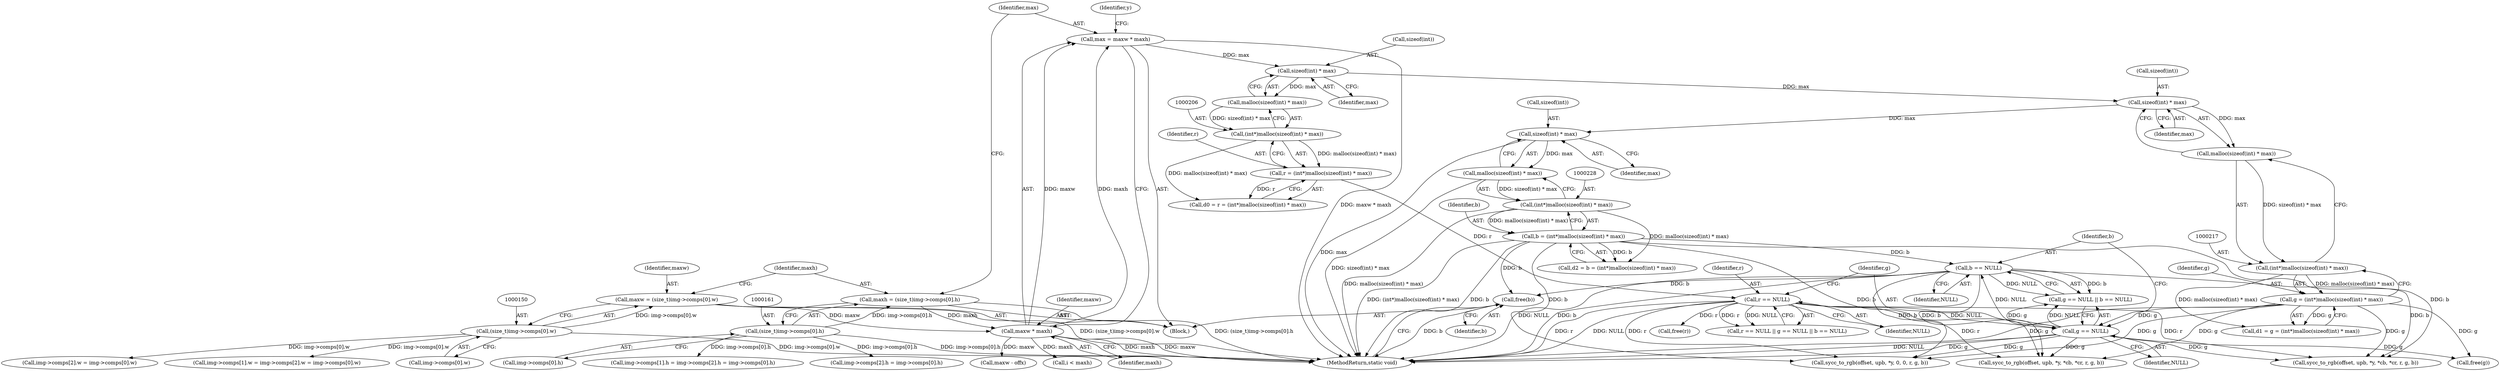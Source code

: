 digraph "0_openjpeg_15f081c89650dccee4aa4ae66f614c3fdb268767_1@API" {
"1000536" [label="(Call,free(b))"];
"1000225" [label="(Call,b = (int*)malloc(sizeof(int) * max))"];
"1000227" [label="(Call,(int*)malloc(sizeof(int) * max))"];
"1000229" [label="(Call,malloc(sizeof(int) * max))"];
"1000230" [label="(Call,sizeof(int) * max)"];
"1000219" [label="(Call,sizeof(int) * max)"];
"1000208" [label="(Call,sizeof(int) * max)"];
"1000169" [label="(Call,max = maxw * maxh)"];
"1000171" [label="(Call,maxw * maxh)"];
"1000147" [label="(Call,maxw = (size_t)img->comps[0].w)"];
"1000149" [label="(Call,(size_t)img->comps[0].w)"];
"1000158" [label="(Call,maxh = (size_t)img->comps[0].h)"];
"1000160" [label="(Call,(size_t)img->comps[0].h)"];
"1000243" [label="(Call,b == NULL)"];
"1000240" [label="(Call,g == NULL)"];
"1000214" [label="(Call,g = (int*)malloc(sizeof(int) * max))"];
"1000216" [label="(Call,(int*)malloc(sizeof(int) * max))"];
"1000218" [label="(Call,malloc(sizeof(int) * max))"];
"1000236" [label="(Call,r == NULL)"];
"1000203" [label="(Call,r = (int*)malloc(sizeof(int) * max))"];
"1000205" [label="(Call,(int*)malloc(sizeof(int) * max))"];
"1000207" [label="(Call,malloc(sizeof(int) * max))"];
"1000242" [label="(Identifier,NULL)"];
"1000175" [label="(Identifier,y)"];
"1000243" [label="(Call,b == NULL)"];
"1000464" [label="(Call,img->comps[2].h = img->comps[0].h)"];
"1000220" [label="(Call,sizeof(int))"];
"1000151" [label="(Call,img->comps[0].w)"];
"1000223" [label="(Call,d2 = b = (int*)malloc(sizeof(int) * max))"];
"1000256" [label="(Call,maxw - offx)"];
"1000212" [label="(Call,d1 = g = (int*)malloc(sizeof(int) * max))"];
"1000215" [label="(Identifier,g)"];
"1000222" [label="(Identifier,max)"];
"1000205" [label="(Call,(int*)malloc(sizeof(int) * max))"];
"1000225" [label="(Call,b = (int*)malloc(sizeof(int) * max))"];
"1000104" [label="(Block,)"];
"1000204" [label="(Identifier,r)"];
"1000171" [label="(Call,maxw * maxh)"];
"1000219" [label="(Call,sizeof(int) * max)"];
"1000538" [label="(MethodReturn,static void)"];
"1000536" [label="(Call,free(b))"];
"1000309" [label="(Call,sycc_to_rgb(offset, upb, *y, *cb, *cr, r, g, b))"];
"1000147" [label="(Call,maxw = (size_t)img->comps[0].w)"];
"1000169" [label="(Call,max = maxw * maxh)"];
"1000148" [label="(Identifier,maxw)"];
"1000160" [label="(Call,(size_t)img->comps[0].h)"];
"1000214" [label="(Call,g = (int*)malloc(sizeof(int) * max))"];
"1000216" [label="(Call,(int*)malloc(sizeof(int) * max))"];
"1000230" [label="(Call,sizeof(int) * max)"];
"1000211" [label="(Identifier,max)"];
"1000441" [label="(Call,img->comps[2].w = img->comps[0].w)"];
"1000245" [label="(Identifier,NULL)"];
"1000229" [label="(Call,malloc(sizeof(int) * max))"];
"1000240" [label="(Call,g == NULL)"];
"1000237" [label="(Identifier,r)"];
"1000207" [label="(Call,malloc(sizeof(int) * max))"];
"1000159" [label="(Identifier,maxh)"];
"1000162" [label="(Call,img->comps[0].h)"];
"1000532" [label="(Call,free(r))"];
"1000433" [label="(Call,img->comps[1].w = img->comps[2].w = img->comps[0].w)"];
"1000235" [label="(Call,r == NULL || g == NULL || b == NULL)"];
"1000275" [label="(Call,sycc_to_rgb(offset, upb, *y, 0, 0, r, g, b))"];
"1000233" [label="(Identifier,max)"];
"1000149" [label="(Call,(size_t)img->comps[0].w)"];
"1000244" [label="(Identifier,b)"];
"1000241" [label="(Identifier,g)"];
"1000203" [label="(Call,r = (int*)malloc(sizeof(int) * max))"];
"1000238" [label="(Identifier,NULL)"];
"1000201" [label="(Call,d0 = r = (int*)malloc(sizeof(int) * max))"];
"1000537" [label="(Identifier,b)"];
"1000226" [label="(Identifier,b)"];
"1000358" [label="(Call,sycc_to_rgb(offset, upb, *y, *cb, *cr, r, g, b))"];
"1000263" [label="(Call,i < maxh)"];
"1000170" [label="(Identifier,max)"];
"1000231" [label="(Call,sizeof(int))"];
"1000218" [label="(Call,malloc(sizeof(int) * max))"];
"1000173" [label="(Identifier,maxh)"];
"1000209" [label="(Call,sizeof(int))"];
"1000172" [label="(Identifier,maxw)"];
"1000208" [label="(Call,sizeof(int) * max)"];
"1000158" [label="(Call,maxh = (size_t)img->comps[0].h)"];
"1000534" [label="(Call,free(g))"];
"1000236" [label="(Call,r == NULL)"];
"1000456" [label="(Call,img->comps[1].h = img->comps[2].h = img->comps[0].h)"];
"1000239" [label="(Call,g == NULL || b == NULL)"];
"1000227" [label="(Call,(int*)malloc(sizeof(int) * max))"];
"1000536" -> "1000104"  [label="AST: "];
"1000536" -> "1000537"  [label="CFG: "];
"1000537" -> "1000536"  [label="AST: "];
"1000538" -> "1000536"  [label="CFG: "];
"1000536" -> "1000538"  [label="DDG: b"];
"1000225" -> "1000536"  [label="DDG: b"];
"1000243" -> "1000536"  [label="DDG: b"];
"1000225" -> "1000223"  [label="AST: "];
"1000225" -> "1000227"  [label="CFG: "];
"1000226" -> "1000225"  [label="AST: "];
"1000227" -> "1000225"  [label="AST: "];
"1000223" -> "1000225"  [label="CFG: "];
"1000225" -> "1000538"  [label="DDG: (int*)malloc(sizeof(int) * max)"];
"1000225" -> "1000538"  [label="DDG: b"];
"1000225" -> "1000223"  [label="DDG: b"];
"1000227" -> "1000225"  [label="DDG: malloc(sizeof(int) * max)"];
"1000225" -> "1000243"  [label="DDG: b"];
"1000225" -> "1000275"  [label="DDG: b"];
"1000225" -> "1000309"  [label="DDG: b"];
"1000225" -> "1000358"  [label="DDG: b"];
"1000227" -> "1000229"  [label="CFG: "];
"1000228" -> "1000227"  [label="AST: "];
"1000229" -> "1000227"  [label="AST: "];
"1000227" -> "1000538"  [label="DDG: malloc(sizeof(int) * max)"];
"1000227" -> "1000223"  [label="DDG: malloc(sizeof(int) * max)"];
"1000229" -> "1000227"  [label="DDG: sizeof(int) * max"];
"1000229" -> "1000230"  [label="CFG: "];
"1000230" -> "1000229"  [label="AST: "];
"1000229" -> "1000538"  [label="DDG: sizeof(int) * max"];
"1000230" -> "1000229"  [label="DDG: max"];
"1000230" -> "1000233"  [label="CFG: "];
"1000231" -> "1000230"  [label="AST: "];
"1000233" -> "1000230"  [label="AST: "];
"1000230" -> "1000538"  [label="DDG: max"];
"1000219" -> "1000230"  [label="DDG: max"];
"1000219" -> "1000218"  [label="AST: "];
"1000219" -> "1000222"  [label="CFG: "];
"1000220" -> "1000219"  [label="AST: "];
"1000222" -> "1000219"  [label="AST: "];
"1000218" -> "1000219"  [label="CFG: "];
"1000219" -> "1000218"  [label="DDG: max"];
"1000208" -> "1000219"  [label="DDG: max"];
"1000208" -> "1000207"  [label="AST: "];
"1000208" -> "1000211"  [label="CFG: "];
"1000209" -> "1000208"  [label="AST: "];
"1000211" -> "1000208"  [label="AST: "];
"1000207" -> "1000208"  [label="CFG: "];
"1000208" -> "1000207"  [label="DDG: max"];
"1000169" -> "1000208"  [label="DDG: max"];
"1000169" -> "1000104"  [label="AST: "];
"1000169" -> "1000171"  [label="CFG: "];
"1000170" -> "1000169"  [label="AST: "];
"1000171" -> "1000169"  [label="AST: "];
"1000175" -> "1000169"  [label="CFG: "];
"1000169" -> "1000538"  [label="DDG: maxw * maxh"];
"1000171" -> "1000169"  [label="DDG: maxw"];
"1000171" -> "1000169"  [label="DDG: maxh"];
"1000171" -> "1000173"  [label="CFG: "];
"1000172" -> "1000171"  [label="AST: "];
"1000173" -> "1000171"  [label="AST: "];
"1000171" -> "1000538"  [label="DDG: maxw"];
"1000171" -> "1000538"  [label="DDG: maxh"];
"1000147" -> "1000171"  [label="DDG: maxw"];
"1000158" -> "1000171"  [label="DDG: maxh"];
"1000171" -> "1000256"  [label="DDG: maxw"];
"1000171" -> "1000263"  [label="DDG: maxh"];
"1000147" -> "1000104"  [label="AST: "];
"1000147" -> "1000149"  [label="CFG: "];
"1000148" -> "1000147"  [label="AST: "];
"1000149" -> "1000147"  [label="AST: "];
"1000159" -> "1000147"  [label="CFG: "];
"1000147" -> "1000538"  [label="DDG: (size_t)img->comps[0].w"];
"1000149" -> "1000147"  [label="DDG: img->comps[0].w"];
"1000149" -> "1000151"  [label="CFG: "];
"1000150" -> "1000149"  [label="AST: "];
"1000151" -> "1000149"  [label="AST: "];
"1000149" -> "1000538"  [label="DDG: img->comps[0].w"];
"1000149" -> "1000433"  [label="DDG: img->comps[0].w"];
"1000149" -> "1000441"  [label="DDG: img->comps[0].w"];
"1000158" -> "1000104"  [label="AST: "];
"1000158" -> "1000160"  [label="CFG: "];
"1000159" -> "1000158"  [label="AST: "];
"1000160" -> "1000158"  [label="AST: "];
"1000170" -> "1000158"  [label="CFG: "];
"1000158" -> "1000538"  [label="DDG: (size_t)img->comps[0].h"];
"1000160" -> "1000158"  [label="DDG: img->comps[0].h"];
"1000160" -> "1000162"  [label="CFG: "];
"1000161" -> "1000160"  [label="AST: "];
"1000162" -> "1000160"  [label="AST: "];
"1000160" -> "1000538"  [label="DDG: img->comps[0].h"];
"1000160" -> "1000456"  [label="DDG: img->comps[0].h"];
"1000160" -> "1000464"  [label="DDG: img->comps[0].h"];
"1000243" -> "1000239"  [label="AST: "];
"1000243" -> "1000245"  [label="CFG: "];
"1000244" -> "1000243"  [label="AST: "];
"1000245" -> "1000243"  [label="AST: "];
"1000239" -> "1000243"  [label="CFG: "];
"1000243" -> "1000538"  [label="DDG: b"];
"1000243" -> "1000538"  [label="DDG: NULL"];
"1000243" -> "1000239"  [label="DDG: b"];
"1000243" -> "1000239"  [label="DDG: NULL"];
"1000240" -> "1000243"  [label="DDG: NULL"];
"1000243" -> "1000275"  [label="DDG: b"];
"1000243" -> "1000309"  [label="DDG: b"];
"1000243" -> "1000358"  [label="DDG: b"];
"1000240" -> "1000239"  [label="AST: "];
"1000240" -> "1000242"  [label="CFG: "];
"1000241" -> "1000240"  [label="AST: "];
"1000242" -> "1000240"  [label="AST: "];
"1000244" -> "1000240"  [label="CFG: "];
"1000239" -> "1000240"  [label="CFG: "];
"1000240" -> "1000538"  [label="DDG: NULL"];
"1000240" -> "1000538"  [label="DDG: g"];
"1000240" -> "1000239"  [label="DDG: g"];
"1000240" -> "1000239"  [label="DDG: NULL"];
"1000214" -> "1000240"  [label="DDG: g"];
"1000236" -> "1000240"  [label="DDG: NULL"];
"1000240" -> "1000275"  [label="DDG: g"];
"1000240" -> "1000309"  [label="DDG: g"];
"1000240" -> "1000358"  [label="DDG: g"];
"1000240" -> "1000534"  [label="DDG: g"];
"1000214" -> "1000212"  [label="AST: "];
"1000214" -> "1000216"  [label="CFG: "];
"1000215" -> "1000214"  [label="AST: "];
"1000216" -> "1000214"  [label="AST: "];
"1000212" -> "1000214"  [label="CFG: "];
"1000214" -> "1000538"  [label="DDG: g"];
"1000214" -> "1000212"  [label="DDG: g"];
"1000216" -> "1000214"  [label="DDG: malloc(sizeof(int) * max)"];
"1000214" -> "1000275"  [label="DDG: g"];
"1000214" -> "1000309"  [label="DDG: g"];
"1000214" -> "1000358"  [label="DDG: g"];
"1000214" -> "1000534"  [label="DDG: g"];
"1000216" -> "1000218"  [label="CFG: "];
"1000217" -> "1000216"  [label="AST: "];
"1000218" -> "1000216"  [label="AST: "];
"1000216" -> "1000212"  [label="DDG: malloc(sizeof(int) * max)"];
"1000218" -> "1000216"  [label="DDG: sizeof(int) * max"];
"1000236" -> "1000235"  [label="AST: "];
"1000236" -> "1000238"  [label="CFG: "];
"1000237" -> "1000236"  [label="AST: "];
"1000238" -> "1000236"  [label="AST: "];
"1000241" -> "1000236"  [label="CFG: "];
"1000235" -> "1000236"  [label="CFG: "];
"1000236" -> "1000538"  [label="DDG: r"];
"1000236" -> "1000538"  [label="DDG: NULL"];
"1000236" -> "1000235"  [label="DDG: r"];
"1000236" -> "1000235"  [label="DDG: NULL"];
"1000203" -> "1000236"  [label="DDG: r"];
"1000236" -> "1000275"  [label="DDG: r"];
"1000236" -> "1000309"  [label="DDG: r"];
"1000236" -> "1000358"  [label="DDG: r"];
"1000236" -> "1000532"  [label="DDG: r"];
"1000203" -> "1000201"  [label="AST: "];
"1000203" -> "1000205"  [label="CFG: "];
"1000204" -> "1000203"  [label="AST: "];
"1000205" -> "1000203"  [label="AST: "];
"1000201" -> "1000203"  [label="CFG: "];
"1000203" -> "1000201"  [label="DDG: r"];
"1000205" -> "1000203"  [label="DDG: malloc(sizeof(int) * max)"];
"1000205" -> "1000207"  [label="CFG: "];
"1000206" -> "1000205"  [label="AST: "];
"1000207" -> "1000205"  [label="AST: "];
"1000205" -> "1000201"  [label="DDG: malloc(sizeof(int) * max)"];
"1000207" -> "1000205"  [label="DDG: sizeof(int) * max"];
}
